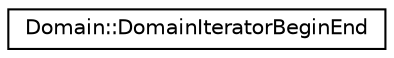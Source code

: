 digraph "Graphical Class Hierarchy"
{
 // LATEX_PDF_SIZE
  edge [fontname="Helvetica",fontsize="10",labelfontname="Helvetica",labelfontsize="10"];
  node [fontname="Helvetica",fontsize="10",shape=record];
  rankdir="LR";
  Node0 [label="Domain::DomainIteratorBeginEnd",height=0.2,width=0.4,color="black", fillcolor="white", style="filled",URL="$structoperations__research_1_1_domain_1_1_domain_iterator_begin_end.html",tooltip=" "];
}
